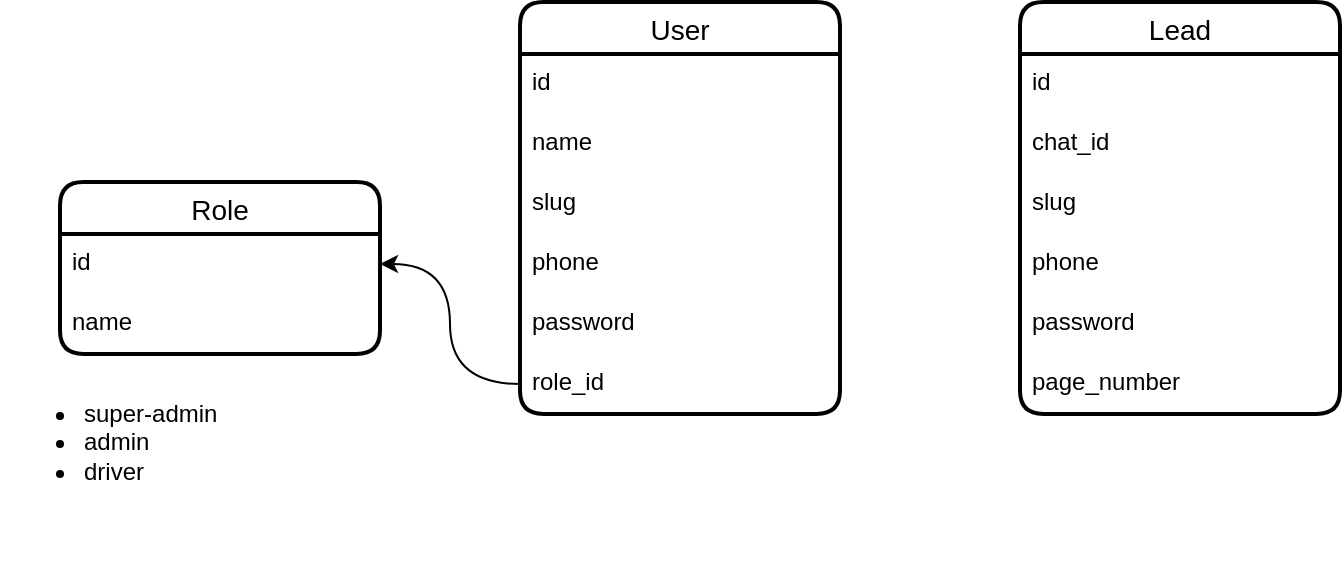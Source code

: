 <mxfile version="22.0.4" type="github">
  <diagram name="Страница — 1" id="nPKgQsTqUa-yREv4XHLt">
    <mxGraphModel dx="2473" dy="429" grid="1" gridSize="10" guides="1" tooltips="1" connect="1" arrows="1" fold="1" page="1" pageScale="1" pageWidth="827" pageHeight="1169" math="0" shadow="0">
      <root>
        <mxCell id="0" />
        <mxCell id="1" parent="0" />
        <mxCell id="25akcrkQSWf7glZGq-xv-1" value="User" style="swimlane;fontStyle=0;childLayout=stackLayout;horizontal=1;startSize=26;horizontalStack=0;resizeParent=1;resizeParentMax=0;resizeLast=0;collapsible=1;marginBottom=0;align=center;fontSize=14;strokeWidth=2;rounded=1;shadow=0;glass=0;swimlaneLine=1;" parent="1" vertex="1">
          <mxGeometry x="-1380" y="640" width="160" height="206" as="geometry" />
        </mxCell>
        <mxCell id="25akcrkQSWf7glZGq-xv-2" value="id" style="text;strokeColor=none;fillColor=none;spacingLeft=4;spacingRight=4;overflow=hidden;rotatable=0;points=[[0,0.5],[1,0.5]];portConstraint=eastwest;fontSize=12;whiteSpace=wrap;html=1;" parent="25akcrkQSWf7glZGq-xv-1" vertex="1">
          <mxGeometry y="26" width="160" height="30" as="geometry" />
        </mxCell>
        <mxCell id="25akcrkQSWf7glZGq-xv-3" value="name" style="text;strokeColor=none;fillColor=none;spacingLeft=4;spacingRight=4;overflow=hidden;rotatable=0;points=[[0,0.5],[1,0.5]];portConstraint=eastwest;fontSize=12;whiteSpace=wrap;html=1;" parent="25akcrkQSWf7glZGq-xv-1" vertex="1">
          <mxGeometry y="56" width="160" height="30" as="geometry" />
        </mxCell>
        <mxCell id="25akcrkQSWf7glZGq-xv-4" value="slug" style="text;strokeColor=none;fillColor=none;spacingLeft=4;spacingRight=4;overflow=hidden;rotatable=0;points=[[0,0.5],[1,0.5]];portConstraint=eastwest;fontSize=12;whiteSpace=wrap;html=1;" parent="25akcrkQSWf7glZGq-xv-1" vertex="1">
          <mxGeometry y="86" width="160" height="30" as="geometry" />
        </mxCell>
        <mxCell id="25akcrkQSWf7glZGq-xv-5" value="phone" style="text;strokeColor=none;fillColor=none;spacingLeft=4;spacingRight=4;overflow=hidden;rotatable=0;points=[[0,0.5],[1,0.5]];portConstraint=eastwest;fontSize=12;whiteSpace=wrap;html=1;" parent="25akcrkQSWf7glZGq-xv-1" vertex="1">
          <mxGeometry y="116" width="160" height="30" as="geometry" />
        </mxCell>
        <mxCell id="25akcrkQSWf7glZGq-xv-6" value="password" style="text;strokeColor=none;fillColor=none;spacingLeft=4;spacingRight=4;overflow=hidden;rotatable=0;points=[[0,0.5],[1,0.5]];portConstraint=eastwest;fontSize=12;whiteSpace=wrap;html=1;" parent="25akcrkQSWf7glZGq-xv-1" vertex="1">
          <mxGeometry y="146" width="160" height="30" as="geometry" />
        </mxCell>
        <mxCell id="25akcrkQSWf7glZGq-xv-7" value="role_id" style="text;strokeColor=none;fillColor=none;spacingLeft=4;spacingRight=4;overflow=hidden;rotatable=0;points=[[0,0.5],[1,0.5]];portConstraint=eastwest;fontSize=12;whiteSpace=wrap;html=1;" parent="25akcrkQSWf7glZGq-xv-1" vertex="1">
          <mxGeometry y="176" width="160" height="30" as="geometry" />
        </mxCell>
        <mxCell id="25akcrkQSWf7glZGq-xv-8" value="Role" style="swimlane;fontStyle=0;childLayout=stackLayout;horizontal=1;startSize=26;horizontalStack=0;resizeParent=1;resizeParentMax=0;resizeLast=0;collapsible=1;marginBottom=0;align=center;fontSize=14;strokeWidth=2;rounded=1;shadow=0;glass=0;swimlaneLine=1;" parent="1" vertex="1">
          <mxGeometry x="-1610" y="730" width="160" height="86" as="geometry" />
        </mxCell>
        <mxCell id="25akcrkQSWf7glZGq-xv-9" value="id" style="text;strokeColor=none;fillColor=none;spacingLeft=4;spacingRight=4;overflow=hidden;rotatable=0;points=[[0,0.5],[1,0.5]];portConstraint=eastwest;fontSize=12;whiteSpace=wrap;html=1;" parent="25akcrkQSWf7glZGq-xv-8" vertex="1">
          <mxGeometry y="26" width="160" height="30" as="geometry" />
        </mxCell>
        <mxCell id="25akcrkQSWf7glZGq-xv-10" value="name" style="text;strokeColor=none;fillColor=none;spacingLeft=4;spacingRight=4;overflow=hidden;rotatable=0;points=[[0,0.5],[1,0.5]];portConstraint=eastwest;fontSize=12;whiteSpace=wrap;html=1;" parent="25akcrkQSWf7glZGq-xv-8" vertex="1">
          <mxGeometry y="56" width="160" height="30" as="geometry" />
        </mxCell>
        <mxCell id="25akcrkQSWf7glZGq-xv-11" style="edgeStyle=orthogonalEdgeStyle;rounded=0;orthogonalLoop=1;jettySize=auto;html=1;entryX=1;entryY=0.5;entryDx=0;entryDy=0;curved=1;" parent="1" source="25akcrkQSWf7glZGq-xv-7" target="25akcrkQSWf7glZGq-xv-9" edge="1">
          <mxGeometry relative="1" as="geometry" />
        </mxCell>
        <mxCell id="SCiiHCAv5geelPgDRof5-1" value="&lt;ul&gt;&lt;li&gt;super-admin&lt;/li&gt;&lt;li&gt;admin&lt;/li&gt;&lt;li&gt;driver&lt;/li&gt;&lt;/ul&gt;" style="text;strokeColor=none;fillColor=none;html=1;whiteSpace=wrap;verticalAlign=middle;overflow=hidden;" vertex="1" parent="1">
          <mxGeometry x="-1640" y="800" width="233" height="120" as="geometry" />
        </mxCell>
        <mxCell id="SCiiHCAv5geelPgDRof5-3" value="Lead" style="swimlane;fontStyle=0;childLayout=stackLayout;horizontal=1;startSize=26;horizontalStack=0;resizeParent=1;resizeParentMax=0;resizeLast=0;collapsible=1;marginBottom=0;align=center;fontSize=14;strokeWidth=2;rounded=1;shadow=0;glass=0;swimlaneLine=1;" vertex="1" parent="1">
          <mxGeometry x="-1130" y="640" width="160" height="206" as="geometry" />
        </mxCell>
        <mxCell id="SCiiHCAv5geelPgDRof5-4" value="id" style="text;strokeColor=none;fillColor=none;spacingLeft=4;spacingRight=4;overflow=hidden;rotatable=0;points=[[0,0.5],[1,0.5]];portConstraint=eastwest;fontSize=12;whiteSpace=wrap;html=1;" vertex="1" parent="SCiiHCAv5geelPgDRof5-3">
          <mxGeometry y="26" width="160" height="30" as="geometry" />
        </mxCell>
        <mxCell id="SCiiHCAv5geelPgDRof5-5" value="chat_id" style="text;strokeColor=none;fillColor=none;spacingLeft=4;spacingRight=4;overflow=hidden;rotatable=0;points=[[0,0.5],[1,0.5]];portConstraint=eastwest;fontSize=12;whiteSpace=wrap;html=1;" vertex="1" parent="SCiiHCAv5geelPgDRof5-3">
          <mxGeometry y="56" width="160" height="30" as="geometry" />
        </mxCell>
        <mxCell id="SCiiHCAv5geelPgDRof5-6" value="slug" style="text;strokeColor=none;fillColor=none;spacingLeft=4;spacingRight=4;overflow=hidden;rotatable=0;points=[[0,0.5],[1,0.5]];portConstraint=eastwest;fontSize=12;whiteSpace=wrap;html=1;" vertex="1" parent="SCiiHCAv5geelPgDRof5-3">
          <mxGeometry y="86" width="160" height="30" as="geometry" />
        </mxCell>
        <mxCell id="SCiiHCAv5geelPgDRof5-7" value="phone" style="text;strokeColor=none;fillColor=none;spacingLeft=4;spacingRight=4;overflow=hidden;rotatable=0;points=[[0,0.5],[1,0.5]];portConstraint=eastwest;fontSize=12;whiteSpace=wrap;html=1;" vertex="1" parent="SCiiHCAv5geelPgDRof5-3">
          <mxGeometry y="116" width="160" height="30" as="geometry" />
        </mxCell>
        <mxCell id="SCiiHCAv5geelPgDRof5-8" value="password" style="text;strokeColor=none;fillColor=none;spacingLeft=4;spacingRight=4;overflow=hidden;rotatable=0;points=[[0,0.5],[1,0.5]];portConstraint=eastwest;fontSize=12;whiteSpace=wrap;html=1;" vertex="1" parent="SCiiHCAv5geelPgDRof5-3">
          <mxGeometry y="146" width="160" height="30" as="geometry" />
        </mxCell>
        <mxCell id="SCiiHCAv5geelPgDRof5-9" value="page_number" style="text;strokeColor=none;fillColor=none;spacingLeft=4;spacingRight=4;overflow=hidden;rotatable=0;points=[[0,0.5],[1,0.5]];portConstraint=eastwest;fontSize=12;whiteSpace=wrap;html=1;" vertex="1" parent="SCiiHCAv5geelPgDRof5-3">
          <mxGeometry y="176" width="160" height="30" as="geometry" />
        </mxCell>
      </root>
    </mxGraphModel>
  </diagram>
</mxfile>
